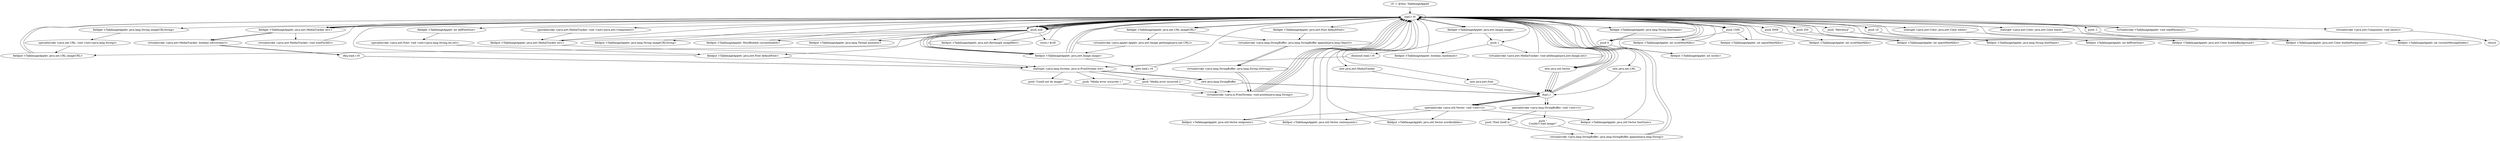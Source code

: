digraph "" {
    "r0 := @this: TalkImageApplet"
    "load.r r0"
    "r0 := @this: TalkImageApplet"->"load.r r0";
    "push null"
    "load.r r0"->"push null";
    "fieldput <TalkImageApplet: java.lang.String imageURLString>"
    "push null"->"fieldput <TalkImageApplet: java.lang.String imageURLString>";
    "fieldput <TalkImageApplet: java.lang.String imageURLString>"->"load.r r0";
    "load.r r0"->"push null";
    "fieldput <TalkImageApplet: java.net.URL imageURL>"
    "push null"->"fieldput <TalkImageApplet: java.net.URL imageURL>";
    "fieldput <TalkImageApplet: java.net.URL imageURL>"->"load.r r0";
    "load.r r0"->"push null";
    "fieldput <TalkImageApplet: java.awt.Image image>"
    "push null"->"fieldput <TalkImageApplet: java.awt.Image image>";
    "fieldput <TalkImageApplet: java.awt.Image image>"->"load.r r0";
    "push 0"
    "load.r r0"->"push 0";
    "fieldput <TalkImageApplet: int cycles>"
    "push 0"->"fieldput <TalkImageApplet: int cycles>";
    "fieldput <TalkImageApplet: int cycles>"->"load.r r0";
    "push 1500"
    "load.r r0"->"push 1500";
    "fieldput <TalkImageApplet: int cycleMinMillis>"
    "push 1500"->"fieldput <TalkImageApplet: int cycleMinMillis>";
    "fieldput <TalkImageApplet: int cycleMinMillis>"->"load.r r0";
    "push 5000"
    "load.r r0"->"push 5000";
    "fieldput <TalkImageApplet: int cycleMaxMillis>"
    "push 5000"->"fieldput <TalkImageApplet: int cycleMaxMillis>";
    "fieldput <TalkImageApplet: int cycleMaxMillis>"->"load.r r0";
    "push 250"
    "load.r r0"->"push 250";
    "fieldput <TalkImageApplet: int spaceMinMillis>"
    "push 250"->"fieldput <TalkImageApplet: int spaceMinMillis>";
    "fieldput <TalkImageApplet: int spaceMinMillis>"->"load.r r0";
    "load.r r0"->"push 1500";
    "fieldput <TalkImageApplet: int spaceMaxMillis>"
    "push 1500"->"fieldput <TalkImageApplet: int spaceMaxMillis>";
    "fieldput <TalkImageApplet: int spaceMaxMillis>"->"load.r r0";
    "push \"Helvetica\""
    "load.r r0"->"push \"Helvetica\"";
    "fieldput <TalkImageApplet: java.lang.String fontName>"
    "push \"Helvetica\""->"fieldput <TalkImageApplet: java.lang.String fontName>";
    "fieldput <TalkImageApplet: java.lang.String fontName>"->"load.r r0";
    "push 10"
    "load.r r0"->"push 10";
    "fieldput <TalkImageApplet: int defFontSize>"
    "push 10"->"fieldput <TalkImageApplet: int defFontSize>";
    "fieldput <TalkImageApplet: int defFontSize>"->"load.r r0";
    "load.r r0"->"push null";
    "fieldput <TalkImageApplet: java.awt.Font defaultFont>"
    "push null"->"fieldput <TalkImageApplet: java.awt.Font defaultFont>";
    "fieldput <TalkImageApplet: java.awt.Font defaultFont>"->"load.r r0";
    "push 1"
    "load.r r0"->"push 1";
    "fieldput <TalkImageApplet: boolean randomize>"
    "push 1"->"fieldput <TalkImageApplet: boolean randomize>";
    "fieldput <TalkImageApplet: boolean randomize>"->"load.r r0";
    "staticget <java.awt.Color: java.awt.Color white>"
    "load.r r0"->"staticget <java.awt.Color: java.awt.Color white>";
    "fieldput <TalkImageApplet: java.awt.Color bubbleBackground>"
    "staticget <java.awt.Color: java.awt.Color white>"->"fieldput <TalkImageApplet: java.awt.Color bubbleBackground>";
    "fieldput <TalkImageApplet: java.awt.Color bubbleBackground>"->"load.r r0";
    "staticget <java.awt.Color: java.awt.Color black>"
    "load.r r0"->"staticget <java.awt.Color: java.awt.Color black>";
    "fieldput <TalkImageApplet: java.awt.Color bubbleForeground>"
    "staticget <java.awt.Color: java.awt.Color black>"->"fieldput <TalkImageApplet: java.awt.Color bubbleForeground>";
    "fieldput <TalkImageApplet: java.awt.Color bubbleForeground>"->"load.r r0";
    "new java.util.Vector"
    "load.r r0"->"new java.util.Vector";
    "dup1.r"
    "new java.util.Vector"->"dup1.r";
    "specialinvoke <java.util.Vector: void <init>()>"
    "dup1.r"->"specialinvoke <java.util.Vector: void <init>()>";
    "fieldput <TalkImageApplet: java.util.Vector endpoints>"
    "specialinvoke <java.util.Vector: void <init>()>"->"fieldput <TalkImageApplet: java.util.Vector endpoints>";
    "fieldput <TalkImageApplet: java.util.Vector endpoints>"->"load.r r0";
    "load.r r0"->"new java.util.Vector";
    "new java.util.Vector"->"dup1.r";
    "dup1.r"->"specialinvoke <java.util.Vector: void <init>()>";
    "fieldput <TalkImageApplet: java.util.Vector centerpoints>"
    "specialinvoke <java.util.Vector: void <init>()>"->"fieldput <TalkImageApplet: java.util.Vector centerpoints>";
    "fieldput <TalkImageApplet: java.util.Vector centerpoints>"->"load.r r0";
    "load.r r0"->"new java.util.Vector";
    "new java.util.Vector"->"dup1.r";
    "dup1.r"->"specialinvoke <java.util.Vector: void <init>()>";
    "fieldput <TalkImageApplet: java.util.Vector wordbubbles>"
    "specialinvoke <java.util.Vector: void <init>()>"->"fieldput <TalkImageApplet: java.util.Vector wordbubbles>";
    "fieldput <TalkImageApplet: java.util.Vector wordbubbles>"->"load.r r0";
    "load.r r0"->"new java.util.Vector";
    "new java.util.Vector"->"dup1.r";
    "dup1.r"->"specialinvoke <java.util.Vector: void <init>()>";
    "fieldput <TalkImageApplet: java.util.Vector fontSizes>"
    "specialinvoke <java.util.Vector: void <init>()>"->"fieldput <TalkImageApplet: java.util.Vector fontSizes>";
    "fieldput <TalkImageApplet: java.util.Vector fontSizes>"->"load.r r0";
    "load.r r0"->"push null";
    "fieldput <TalkImageApplet: WordBubble currentbubble>"
    "push null"->"fieldput <TalkImageApplet: WordBubble currentbubble>";
    "fieldput <TalkImageApplet: WordBubble currentbubble>"->"load.r r0";
    "push -1"
    "load.r r0"->"push -1";
    "fieldput <TalkImageApplet: int currentMessageIndex>"
    "push -1"->"fieldput <TalkImageApplet: int currentMessageIndex>";
    "fieldput <TalkImageApplet: int currentMessageIndex>"->"load.r r0";
    "load.r r0"->"push null";
    "fieldput <TalkImageApplet: java.lang.Thread animator>"
    "push null"->"fieldput <TalkImageApplet: java.lang.Thread animator>";
    "fieldput <TalkImageApplet: java.lang.Thread animator>"->"load.r r0";
    "load.r r0"->"push null";
    "fieldput <TalkImageApplet: java.awt.Rectangle imageRect>"
    "push null"->"fieldput <TalkImageApplet: java.awt.Rectangle imageRect>";
    "fieldput <TalkImageApplet: java.awt.Rectangle imageRect>"->"load.r r0";
    "virtualinvoke <TalkImageApplet: void readParams()>"
    "load.r r0"->"virtualinvoke <TalkImageApplet: void readParams()>";
    "virtualinvoke <TalkImageApplet: void readParams()>"->"load.r r0";
    "new java.net.URL"
    "load.r r0"->"new java.net.URL";
    "new java.net.URL"->"dup1.r";
    "dup1.r"->"load.r r0";
    "fieldget <TalkImageApplet: java.lang.String imageURLString>"
    "load.r r0"->"fieldget <TalkImageApplet: java.lang.String imageURLString>";
    "specialinvoke <java.net.URL: void <init>(java.lang.String)>"
    "fieldget <TalkImageApplet: java.lang.String imageURLString>"->"specialinvoke <java.net.URL: void <init>(java.lang.String)>";
    "specialinvoke <java.net.URL: void <init>(java.lang.String)>"->"fieldput <TalkImageApplet: java.net.URL imageURL>";
    "fieldput <TalkImageApplet: java.net.URL imageURL>"->"load.r r0";
    "load.r r0"->"load.r r0";
    "load.r r0"->"load.r r0";
    "fieldget <TalkImageApplet: java.net.URL imageURL>"
    "load.r r0"->"fieldget <TalkImageApplet: java.net.URL imageURL>";
    "virtualinvoke <java.applet.Applet: java.awt.Image getImage(java.net.URL)>"
    "fieldget <TalkImageApplet: java.net.URL imageURL>"->"virtualinvoke <java.applet.Applet: java.awt.Image getImage(java.net.URL)>";
    "virtualinvoke <java.applet.Applet: java.awt.Image getImage(java.net.URL)>"->"fieldput <TalkImageApplet: java.awt.Image image>";
    "fieldput <TalkImageApplet: java.awt.Image image>"->"load.r r0";
    "fieldget <TalkImageApplet: java.awt.Image image>"
    "load.r r0"->"fieldget <TalkImageApplet: java.awt.Image image>";
    "ifnonnull load.r r0"
    "fieldget <TalkImageApplet: java.awt.Image image>"->"ifnonnull load.r r0";
    "staticget <java.lang.System: java.io.PrintStream out>"
    "ifnonnull load.r r0"->"staticget <java.lang.System: java.io.PrintStream out>";
    "new java.lang.StringBuffer"
    "staticget <java.lang.System: java.io.PrintStream out>"->"new java.lang.StringBuffer";
    "new java.lang.StringBuffer"->"dup1.r";
    "specialinvoke <java.lang.StringBuffer: void <init>()>"
    "dup1.r"->"specialinvoke <java.lang.StringBuffer: void <init>()>";
    "push \"\nCouldn\'t load image!\""
    "specialinvoke <java.lang.StringBuffer: void <init>()>"->"push \"\nCouldn\'t load image!\"";
    "virtualinvoke <java.lang.StringBuffer: java.lang.StringBuffer append(java.lang.String)>"
    "push \"\nCouldn\'t load image!\""->"virtualinvoke <java.lang.StringBuffer: java.lang.StringBuffer append(java.lang.String)>";
    "virtualinvoke <java.lang.StringBuffer: java.lang.StringBuffer append(java.lang.String)>"->"load.r r0";
    "load.r r0"->"fieldget <TalkImageApplet: java.net.URL imageURL>";
    "virtualinvoke <java.lang.StringBuffer: java.lang.StringBuffer append(java.lang.Object)>"
    "fieldget <TalkImageApplet: java.net.URL imageURL>"->"virtualinvoke <java.lang.StringBuffer: java.lang.StringBuffer append(java.lang.Object)>";
    "virtualinvoke <java.lang.StringBuffer: java.lang.String toString()>"
    "virtualinvoke <java.lang.StringBuffer: java.lang.StringBuffer append(java.lang.Object)>"->"virtualinvoke <java.lang.StringBuffer: java.lang.String toString()>";
    "virtualinvoke <java.io.PrintStream: void println(java.lang.String)>"
    "virtualinvoke <java.lang.StringBuffer: java.lang.String toString()>"->"virtualinvoke <java.io.PrintStream: void println(java.lang.String)>";
    "virtualinvoke <java.io.PrintStream: void println(java.lang.String)>"->"load.r r0";
    "new java.awt.MediaTracker"
    "load.r r0"->"new java.awt.MediaTracker";
    "new java.awt.MediaTracker"->"dup1.r";
    "dup1.r"->"load.r r0";
    "specialinvoke <java.awt.MediaTracker: void <init>(java.awt.Component)>"
    "load.r r0"->"specialinvoke <java.awt.MediaTracker: void <init>(java.awt.Component)>";
    "fieldput <TalkImageApplet: java.awt.MediaTracker mt1>"
    "specialinvoke <java.awt.MediaTracker: void <init>(java.awt.Component)>"->"fieldput <TalkImageApplet: java.awt.MediaTracker mt1>";
    "fieldput <TalkImageApplet: java.awt.MediaTracker mt1>"->"load.r r0";
    "fieldget <TalkImageApplet: java.awt.MediaTracker mt1>"
    "load.r r0"->"fieldget <TalkImageApplet: java.awt.MediaTracker mt1>";
    "fieldget <TalkImageApplet: java.awt.MediaTracker mt1>"->"load.r r0";
    "load.r r0"->"fieldget <TalkImageApplet: java.awt.Image image>";
    "fieldget <TalkImageApplet: java.awt.Image image>"->"push 1";
    "virtualinvoke <java.awt.MediaTracker: void addImage(java.awt.Image,int)>"
    "push 1"->"virtualinvoke <java.awt.MediaTracker: void addImage(java.awt.Image,int)>";
    "virtualinvoke <java.awt.MediaTracker: void addImage(java.awt.Image,int)>"->"load.r r0";
    "load.r r0"->"fieldget <TalkImageApplet: java.awt.MediaTracker mt1>";
    "virtualinvoke <java.awt.MediaTracker: boolean isErrorAny()>"
    "fieldget <TalkImageApplet: java.awt.MediaTracker mt1>"->"virtualinvoke <java.awt.MediaTracker: boolean isErrorAny()>";
    "ifeq load.r r0"
    "virtualinvoke <java.awt.MediaTracker: boolean isErrorAny()>"->"ifeq load.r r0";
    "ifeq load.r r0"->"staticget <java.lang.System: java.io.PrintStream out>";
    "push \"Media error occurred 1.\""
    "staticget <java.lang.System: java.io.PrintStream out>"->"push \"Media error occurred 1.\"";
    "push \"Media error occurred 1.\""->"virtualinvoke <java.io.PrintStream: void println(java.lang.String)>";
    "virtualinvoke <java.io.PrintStream: void println(java.lang.String)>"->"load.r r0";
    "load.r r0"->"push null";
    "push null"->"fieldput <TalkImageApplet: java.awt.Image image>";
    "fieldput <TalkImageApplet: java.awt.Image image>"->"load.r r0";
    "load.r r0"->"fieldget <TalkImageApplet: java.awt.MediaTracker mt1>";
    "virtualinvoke <java.awt.MediaTracker: void waitForAll()>"
    "fieldget <TalkImageApplet: java.awt.MediaTracker mt1>"->"virtualinvoke <java.awt.MediaTracker: void waitForAll()>";
    "virtualinvoke <java.awt.MediaTracker: void waitForAll()>"->"load.r r0";
    "load.r r0"->"fieldget <TalkImageApplet: java.awt.MediaTracker mt1>";
    "fieldget <TalkImageApplet: java.awt.MediaTracker mt1>"->"virtualinvoke <java.awt.MediaTracker: boolean isErrorAny()>";
    "virtualinvoke <java.awt.MediaTracker: boolean isErrorAny()>"->"ifeq load.r r0";
    "ifeq load.r r0"->"staticget <java.lang.System: java.io.PrintStream out>";
    "push \"Media error occurred 2.\""
    "staticget <java.lang.System: java.io.PrintStream out>"->"push \"Media error occurred 2.\"";
    "push \"Media error occurred 2.\""->"virtualinvoke <java.io.PrintStream: void println(java.lang.String)>";
    "virtualinvoke <java.io.PrintStream: void println(java.lang.String)>"->"load.r r0";
    "load.r r0"->"push null";
    "push null"->"fieldput <TalkImageApplet: java.awt.Image image>";
    "goto load.r r0"
    "fieldput <TalkImageApplet: java.awt.Image image>"->"goto load.r r0";
    "goto load.r r0"->"load.r r0";
    "new java.awt.Font"
    "load.r r0"->"new java.awt.Font";
    "new java.awt.Font"->"dup1.r";
    "dup1.r"->"load.r r0";
    "fieldget <TalkImageApplet: java.lang.String fontName>"
    "load.r r0"->"fieldget <TalkImageApplet: java.lang.String fontName>";
    "fieldget <TalkImageApplet: java.lang.String fontName>"->"push 0";
    "push 0"->"load.r r0";
    "fieldget <TalkImageApplet: int defFontSize>"
    "load.r r0"->"fieldget <TalkImageApplet: int defFontSize>";
    "specialinvoke <java.awt.Font: void <init>(java.lang.String,int,int)>"
    "fieldget <TalkImageApplet: int defFontSize>"->"specialinvoke <java.awt.Font: void <init>(java.lang.String,int,int)>";
    "specialinvoke <java.awt.Font: void <init>(java.lang.String,int,int)>"->"fieldput <TalkImageApplet: java.awt.Font defaultFont>";
    "fieldput <TalkImageApplet: java.awt.Font defaultFont>"->"staticget <java.lang.System: java.io.PrintStream out>";
    "staticget <java.lang.System: java.io.PrintStream out>"->"new java.lang.StringBuffer";
    "new java.lang.StringBuffer"->"dup1.r";
    "dup1.r"->"specialinvoke <java.lang.StringBuffer: void <init>()>";
    "push \"Font itself is \""
    "specialinvoke <java.lang.StringBuffer: void <init>()>"->"push \"Font itself is \"";
    "push \"Font itself is \""->"virtualinvoke <java.lang.StringBuffer: java.lang.StringBuffer append(java.lang.String)>";
    "virtualinvoke <java.lang.StringBuffer: java.lang.StringBuffer append(java.lang.String)>"->"load.r r0";
    "fieldget <TalkImageApplet: java.awt.Font defaultFont>"
    "load.r r0"->"fieldget <TalkImageApplet: java.awt.Font defaultFont>";
    "fieldget <TalkImageApplet: java.awt.Font defaultFont>"->"virtualinvoke <java.lang.StringBuffer: java.lang.StringBuffer append(java.lang.Object)>";
    "virtualinvoke <java.lang.StringBuffer: java.lang.StringBuffer append(java.lang.Object)>"->"virtualinvoke <java.lang.StringBuffer: java.lang.String toString()>";
    "virtualinvoke <java.lang.StringBuffer: java.lang.String toString()>"->"virtualinvoke <java.io.PrintStream: void println(java.lang.String)>";
    "virtualinvoke <java.io.PrintStream: void println(java.lang.String)>"->"load.r r0";
    "virtualinvoke <java.awt.Component: void show()>"
    "load.r r0"->"virtualinvoke <java.awt.Component: void show()>";
    "return"
    "virtualinvoke <java.awt.Component: void show()>"->"return";
    "store.r $r26"
    "push null"->"store.r $r26";
    "store.r $r26"->"load.r r0";
    "load.r r0"->"push null";
    "push null"->"fieldput <TalkImageApplet: java.awt.MediaTracker mt1>";
    "fieldput <TalkImageApplet: java.awt.MediaTracker mt1>"->"staticget <java.lang.System: java.io.PrintStream out>";
    "push \"Could not do image!\""
    "staticget <java.lang.System: java.io.PrintStream out>"->"push \"Could not do image!\"";
    "push \"Could not do image!\""->"virtualinvoke <java.io.PrintStream: void println(java.lang.String)>";
    "virtualinvoke <java.io.PrintStream: void println(java.lang.String)>"->"load.r r0";
    "load.r r0"->"push null";
    "push null"->"fieldput <TalkImageApplet: java.awt.Image image>";
}
